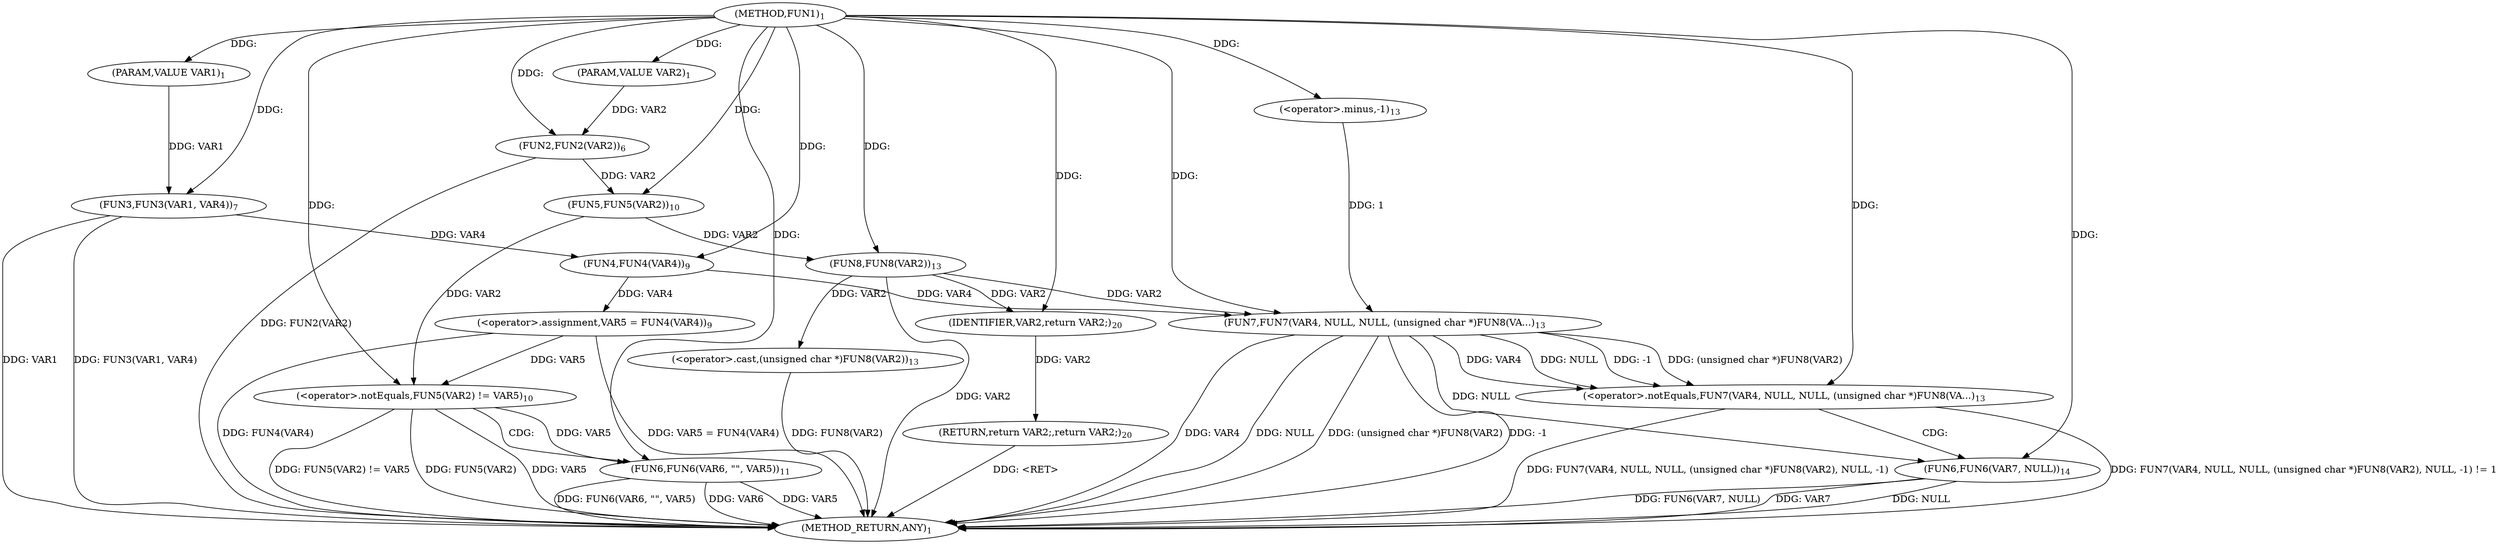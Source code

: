digraph "FUN1" {  
"8" [label = <(METHOD,FUN1)<SUB>1</SUB>> ]
"53" [label = <(METHOD_RETURN,ANY)<SUB>1</SUB>> ]
"9" [label = <(PARAM,VALUE VAR1)<SUB>1</SUB>> ]
"10" [label = <(PARAM,VALUE VAR2)<SUB>1</SUB>> ]
"14" [label = <(FUN2,FUN2(VAR2))<SUB>6</SUB>> ]
"16" [label = <(FUN3,FUN3(VAR1, VAR4))<SUB>7</SUB>> ]
"19" [label = <(&lt;operator&gt;.assignment,VAR5 = FUN4(VAR4))<SUB>9</SUB>> ]
"51" [label = <(RETURN,return VAR2;,return VAR2;)<SUB>20</SUB>> ]
"24" [label = <(&lt;operator&gt;.notEquals,FUN5(VAR2) != VAR5)<SUB>10</SUB>> ]
"34" [label = <(&lt;operator&gt;.notEquals,FUN7(VAR4, NULL, NULL, (unsigned char *)FUN8(VA...)<SUB>13</SUB>> ]
"52" [label = <(IDENTIFIER,VAR2,return VAR2;)<SUB>20</SUB>> ]
"21" [label = <(FUN4,FUN4(VAR4))<SUB>9</SUB>> ]
"29" [label = <(FUN6,FUN6(VAR6, &quot;&quot;, VAR5))<SUB>11</SUB>> ]
"48" [label = <(FUN6,FUN6(VAR7, NULL))<SUB>14</SUB>> ]
"25" [label = <(FUN5,FUN5(VAR2))<SUB>10</SUB>> ]
"35" [label = <(FUN7,FUN7(VAR4, NULL, NULL, (unsigned char *)FUN8(VA...)<SUB>13</SUB>> ]
"39" [label = <(&lt;operator&gt;.cast,(unsigned char *)FUN8(VAR2))<SUB>13</SUB>> ]
"44" [label = <(&lt;operator&gt;.minus,-1)<SUB>13</SUB>> ]
"41" [label = <(FUN8,FUN8(VAR2))<SUB>13</SUB>> ]
  "51" -> "53"  [ label = "DDG: &lt;RET&gt;"] 
  "14" -> "53"  [ label = "DDG: FUN2(VAR2)"] 
  "16" -> "53"  [ label = "DDG: VAR1"] 
  "16" -> "53"  [ label = "DDG: FUN3(VAR1, VAR4)"] 
  "19" -> "53"  [ label = "DDG: FUN4(VAR4)"] 
  "19" -> "53"  [ label = "DDG: VAR5 = FUN4(VAR4)"] 
  "24" -> "53"  [ label = "DDG: FUN5(VAR2)"] 
  "24" -> "53"  [ label = "DDG: VAR5"] 
  "24" -> "53"  [ label = "DDG: FUN5(VAR2) != VAR5"] 
  "29" -> "53"  [ label = "DDG: VAR5"] 
  "29" -> "53"  [ label = "DDG: FUN6(VAR6, &quot;&quot;, VAR5)"] 
  "35" -> "53"  [ label = "DDG: VAR4"] 
  "35" -> "53"  [ label = "DDG: NULL"] 
  "41" -> "53"  [ label = "DDG: VAR2"] 
  "39" -> "53"  [ label = "DDG: FUN8(VAR2)"] 
  "35" -> "53"  [ label = "DDG: (unsigned char *)FUN8(VAR2)"] 
  "35" -> "53"  [ label = "DDG: -1"] 
  "34" -> "53"  [ label = "DDG: FUN7(VAR4, NULL, NULL, (unsigned char *)FUN8(VAR2), NULL, -1)"] 
  "34" -> "53"  [ label = "DDG: FUN7(VAR4, NULL, NULL, (unsigned char *)FUN8(VAR2), NULL, -1) != 1"] 
  "48" -> "53"  [ label = "DDG: NULL"] 
  "48" -> "53"  [ label = "DDG: FUN6(VAR7, NULL)"] 
  "29" -> "53"  [ label = "DDG: VAR6"] 
  "48" -> "53"  [ label = "DDG: VAR7"] 
  "8" -> "9"  [ label = "DDG: "] 
  "8" -> "10"  [ label = "DDG: "] 
  "21" -> "19"  [ label = "DDG: VAR4"] 
  "52" -> "51"  [ label = "DDG: VAR2"] 
  "10" -> "14"  [ label = "DDG: VAR2"] 
  "8" -> "14"  [ label = "DDG: "] 
  "9" -> "16"  [ label = "DDG: VAR1"] 
  "8" -> "16"  [ label = "DDG: "] 
  "41" -> "52"  [ label = "DDG: VAR2"] 
  "8" -> "52"  [ label = "DDG: "] 
  "16" -> "21"  [ label = "DDG: VAR4"] 
  "8" -> "21"  [ label = "DDG: "] 
  "25" -> "24"  [ label = "DDG: VAR2"] 
  "19" -> "24"  [ label = "DDG: VAR5"] 
  "8" -> "24"  [ label = "DDG: "] 
  "35" -> "34"  [ label = "DDG: NULL"] 
  "35" -> "34"  [ label = "DDG: -1"] 
  "35" -> "34"  [ label = "DDG: (unsigned char *)FUN8(VAR2)"] 
  "35" -> "34"  [ label = "DDG: VAR4"] 
  "8" -> "34"  [ label = "DDG: "] 
  "14" -> "25"  [ label = "DDG: VAR2"] 
  "8" -> "25"  [ label = "DDG: "] 
  "8" -> "29"  [ label = "DDG: "] 
  "24" -> "29"  [ label = "DDG: VAR5"] 
  "21" -> "35"  [ label = "DDG: VAR4"] 
  "8" -> "35"  [ label = "DDG: "] 
  "41" -> "35"  [ label = "DDG: VAR2"] 
  "44" -> "35"  [ label = "DDG: 1"] 
  "8" -> "48"  [ label = "DDG: "] 
  "35" -> "48"  [ label = "DDG: NULL"] 
  "41" -> "39"  [ label = "DDG: VAR2"] 
  "8" -> "44"  [ label = "DDG: "] 
  "25" -> "41"  [ label = "DDG: VAR2"] 
  "8" -> "41"  [ label = "DDG: "] 
  "24" -> "29"  [ label = "CDG: "] 
  "34" -> "48"  [ label = "CDG: "] 
}
